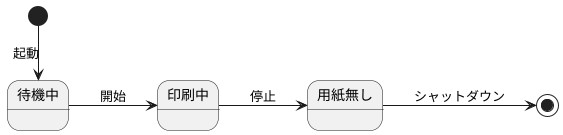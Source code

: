 @startuml
left to right direction
[*] -right-> 待機中 : 起動
待機中 --> 印刷中 : 開始
印刷中 --> 用紙無し : 停止
用紙無し --> [*] : シャットダウン
@enduml